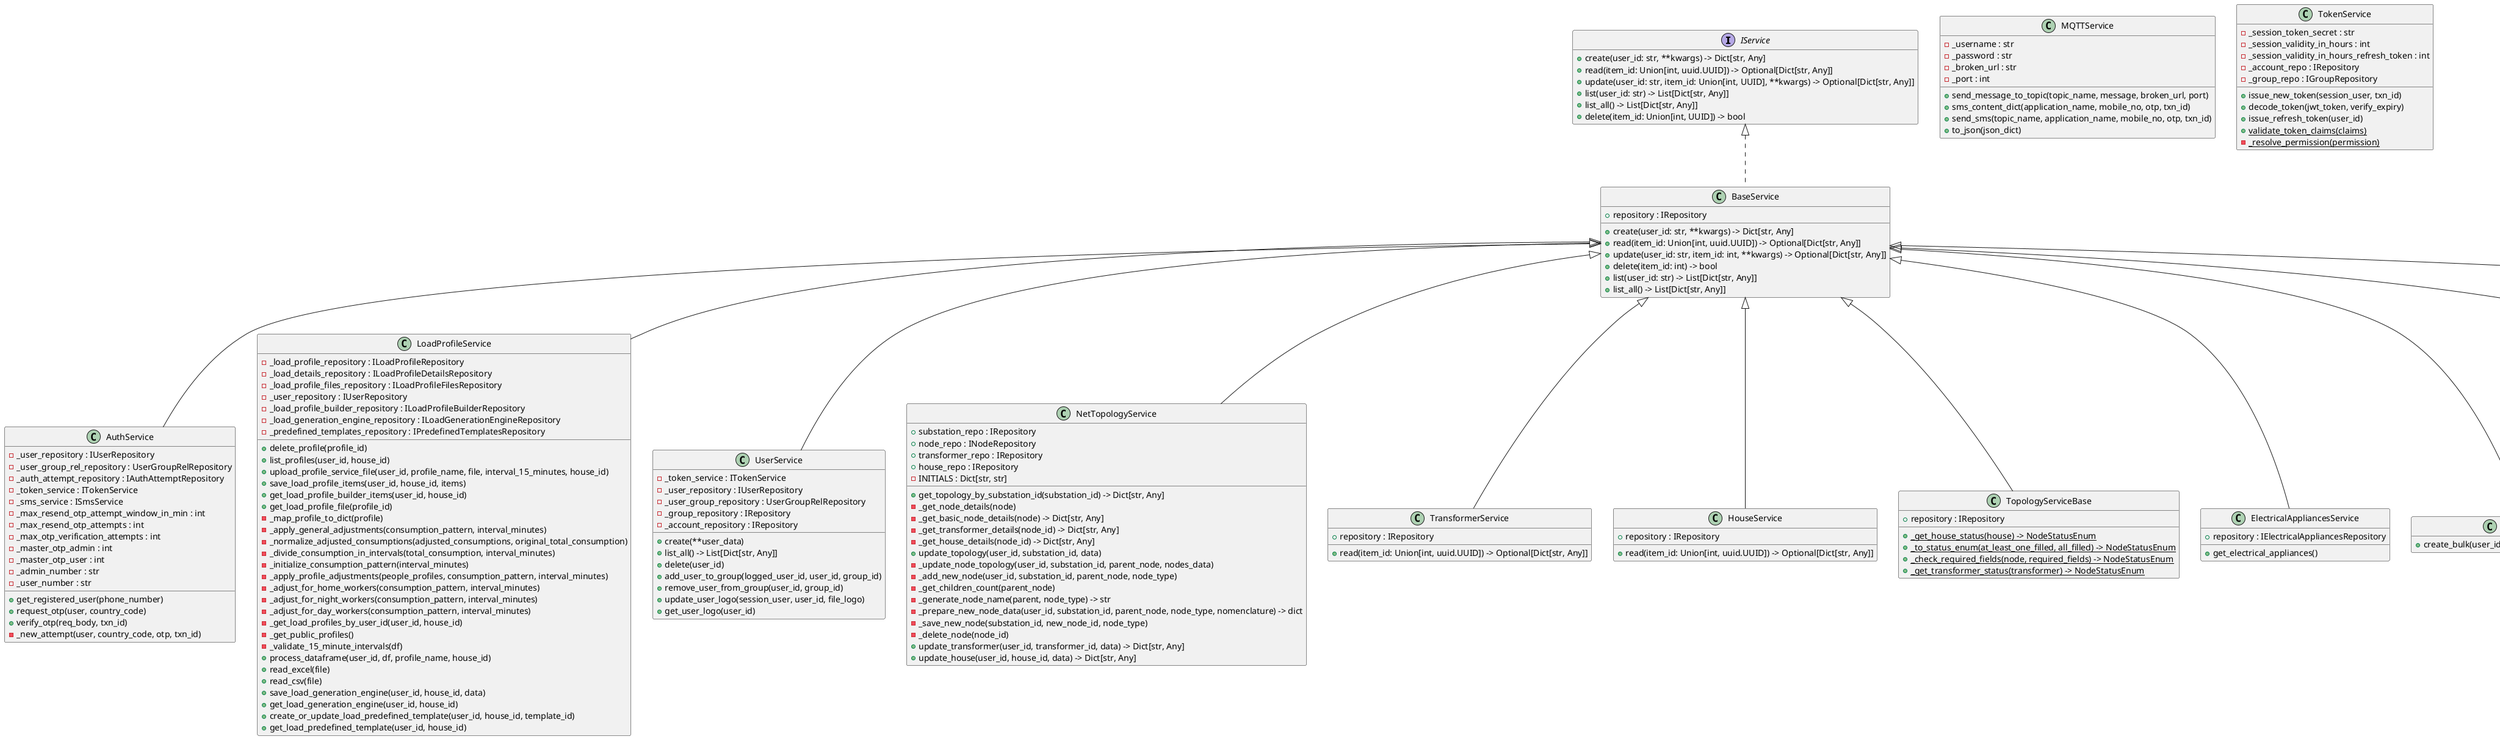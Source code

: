 @startuml
hide empty members

interface IService {
    + create(user_id: str, **kwargs) -> Dict[str, Any]
    + read(item_id: Union[int, uuid.UUID]) -> Optional[Dict[str, Any]]
    + update(user_id: str, item_id: Union[int, UUID], **kwargs) -> Optional[Dict[str, Any]]
    + list(user_id: str) -> List[Dict[str, Any]]
    + list_all() -> List[Dict[str, Any]]
    + delete(item_id: Union[int, UUID]) -> bool
}

class BaseService {
    + repository : IRepository
    + create(user_id: str, **kwargs) -> Dict[str, Any]
    + read(item_id: Union[int, uuid.UUID]) -> Optional[Dict[str, Any]]
    + update(user_id: str, item_id: int, **kwargs) -> Optional[Dict[str, Any]]
    + delete(item_id: int) -> bool
    + list(user_id: str) -> List[Dict[str, Any]]
    + list_all() -> List[Dict[str, Any]]
}

IService <|.. BaseService

class AuthService {
    - _user_repository : IUserRepository
    - _user_group_rel_repository : UserGroupRelRepository
    - _auth_attempt_repository : IAuthAttemptRepository
    - _token_service : ITokenService
    - _sms_service : ISmsService
    - _max_resend_otp_attempt_window_in_min : int
    - _max_resend_otp_attempts : int
    - _max_otp_verification_attempts : int
    - _master_otp_admin : int
    - _master_otp_user : int
    - _admin_number : str
    - _user_number : str
    + get_registered_user(phone_number)
    + request_otp(user, country_code)
    + verify_otp(req_body, txn_id)
    - _new_attempt(user, country_code, otp, txn_id)
}

class LoadProfileService {
    - _load_profile_repository : ILoadProfileRepository
    - _load_details_repository : ILoadProfileDetailsRepository
    - _load_profile_files_repository : ILoadProfileFilesRepository
    - _user_repository : IUserRepository
    - _load_profile_builder_repository : ILoadProfileBuilderRepository
    - _load_generation_engine_repository : ILoadGenerationEngineRepository
    - _predefined_templates_repository : IPredefinedTemplatesRepository
    + delete_profile(profile_id)
    + list_profiles(user_id, house_id)
    + upload_profile_service_file(user_id, profile_name, file, interval_15_minutes, house_id)
    + save_load_profile_items(user_id, house_id, items)
    + get_load_profile_builder_items(user_id, house_id)
    + get_load_profile_file(profile_id)
    - _map_profile_to_dict(profile)
    - _apply_general_adjustments(consumption_pattern, interval_minutes)
    - _normalize_adjusted_consumptions(adjusted_consumptions, original_total_consumption)
    - _divide_consumption_in_intervals(total_consumption, interval_minutes)
    - _initialize_consumption_pattern(interval_minutes)
    - _apply_profile_adjustments(people_profiles, consumption_pattern, interval_minutes)
    - _adjust_for_home_workers(consumption_pattern, interval_minutes)
    - _adjust_for_night_workers(consumption_pattern, interval_minutes)
    - _adjust_for_day_workers(consumption_pattern, interval_minutes)
    - _get_load_profiles_by_user_id(user_id, house_id)
    - _get_public_profiles()
    - _validate_15_minute_intervals(df)
    + process_dataframe(user_id, df, profile_name, house_id)
    + read_excel(file)
    + read_csv(file)
    + save_load_generation_engine(user_id, house_id, data)
    + get_load_generation_engine(user_id, house_id)
    + create_or_update_load_predefined_template(user_id, house_id, template_id)
    + get_load_predefined_template(user_id, house_id)
}

class MQTTService {
    - _username : str
    - _password : str
    - _broken_url : str
    - _port : int
    + send_message_to_topic(topic_name, message, broken_url, port)
    + sms_content_dict(application_name, mobile_no, otp, txn_id)
    + send_sms(topic_name, application_name, mobile_no, otp, txn_id)
    + to_json(json_dict)
}

class TokenService {
    - _session_token_secret : str
    - _session_validity_in_hours : int
    - _session_validity_in_hours_refresh_token : int
    - _account_repo : IRepository
    - _group_repo : IGroupRepository
    + issue_new_token(session_user, txn_id)
    + decode_token(jwt_token, verify_expiry)
    + issue_refresh_token(user_id)
    + {static} validate_token_claims(claims)
    - {static} _resolve_permission(permission)
}

class UserService {
    - _token_service : ITokenService
    - _user_repository : IUserRepository
    - _user_group_repository : UserGroupRelRepository
    - _group_repository : IRepository
    - _account_repository : IRepository
    + create(**user_data)
    + list_all() -> List[Dict[str, Any]]
    + delete(user_id)
    + add_user_to_group(logged_user_id, user_id, group_id)
    + remove_user_from_group(user_id, group_id)
    + update_user_logo(session_user, user_id, file_logo)
    + get_user_logo(user_id)
}

class NetTopologyService {
    + substation_repo : IRepository
    + node_repo : INodeRepository
    + transformer_repo : IRepository
    + house_repo : IRepository
    - INITIALS : Dict[str, str]
    + get_topology_by_substation_id(substation_id) -> Dict[str, Any]
    - _get_node_details(node)
    - _get_basic_node_details(node) -> Dict[str, Any]
    - _get_transformer_details(node_id) -> Dict[str, Any]
    - _get_house_details(node_id) -> Dict[str, Any]
    + update_topology(user_id, substation_id, data)
    - _update_node_topology(user_id, substation_id, parent_node, nodes_data)
    - _add_new_node(user_id, substation_id, parent_node, node_type)
    - _get_children_count(parent_node)
    - _generate_node_name(parent, node_type) -> str
    - _prepare_new_node_data(user_id, substation_id, parent_node, node_type, nomenclature) -> dict
    - _save_new_node(substation_id, new_node_id, node_type)
    - _delete_node(node_id)
    + update_transformer(user_id, transformer_id, data) -> Dict[str, Any]
    + update_house(user_id, house_id, data) -> Dict[str, Any]
}

class TransformerService {
    + repository : IRepository
    + read(item_id: Union[int, uuid.UUID]) -> Optional[Dict[str, Any]]
}

class HouseService {
    + repository : IRepository
    + read(item_id: Union[int, uuid.UUID]) -> Optional[Dict[str, Any]]
}

class TopologyServiceBase {
    + repository : IRepository
    + {static} _get_house_status(house) -> NodeStatusEnum
    + {static} _to_status_enum(at_least_one_filled, all_filled) -> NodeStatusEnum
    + {static} _check_required_fields(node, required_fields) -> NodeStatusEnum
    + {static} _get_transformer_status(transformer) -> NodeStatusEnum
}

class ElectricalAppliancesService {
    + repository : IElectricalAppliancesRepository
    + get_electrical_appliances()
}

class SubstationService {
    + create_bulk(user_id: UUID, **data) -> list[dict[str, Any]]
}

class TopologySimulator {
    - _house_repo : IHouseRepository
    - _transformer_repo : ITransformerRepository
    + calculate_total_load(houses)
    + calculate_total_solar(houses)
    + calculate_excess_solar(total_solar, total_load) -> Decimal
    + calculate_battery_capacity(houses)
    + calculate_peak_capacity_rate(houses)
    + run(substation_id)
    + allocation_algorithm(houses, transformers, total_load, total_solar, excess_solar, battery_capacity, peak_capacity_rate) -> None
}

class NodeService {
    + node_repo : INodeRepository
    + read(item_id: UUID) -> Optional[Dict[str, Any]]
    + get_breadcrumb_navigation_path(node_id: UUID) -> BreadcrumbResponseModel
}

BaseService <|-- AuthService
BaseService <|-- LoadProfileService
BaseService <|-- UserService
BaseService <|-- NetTopologyService
BaseService <|-- TransformerService
BaseService <|-- HouseService
BaseService <|-- ElectricalAppliancesService
BaseService <|-- SubstationService
BaseService <|-- TopologySimulator
BaseService <|-- NodeService
BaseService <|-- TopologyServiceBase
@enduml